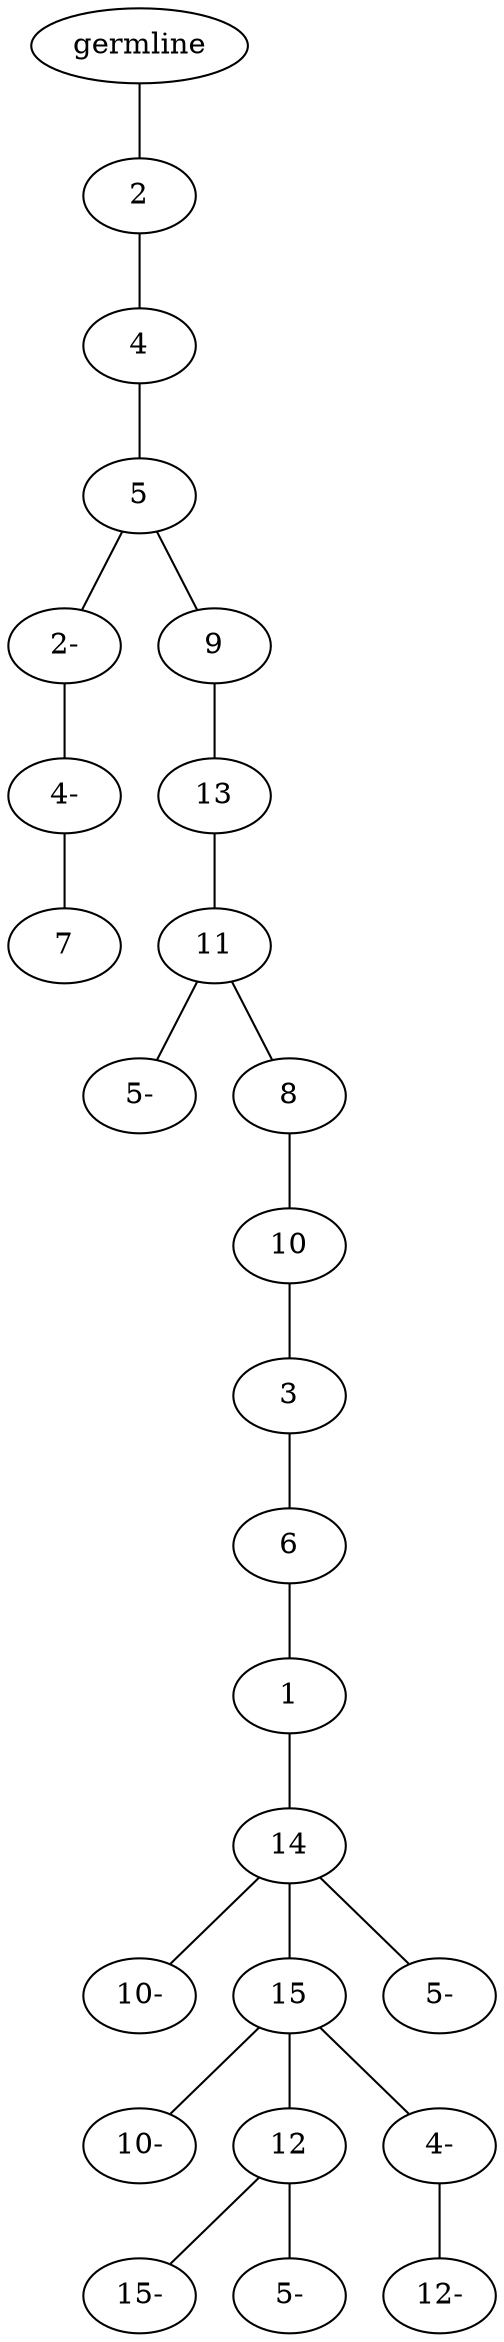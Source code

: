 graph tree {
    "139991391028032" [label="germline"];
    "139991392222416" [label="2"];
    "139991398887776" [label="4"];
    "139991390867264" [label="5"];
    "139991390866256" [label="2-"];
    "139991390864336" [label="4-"];
    "139991390866496" [label="7"];
    "139991390865584" [label="9"];
    "139991390863856" [label="13"];
    "139991390865440" [label="11"];
    "139991390866448" [label="5-"];
    "139991390865104" [label="8"];
    "139991388443648" [label="10"];
    "139991388444560" [label="3"];
    "139991388443408" [label="6"];
    "139991388444800" [label="1"];
    "139991388445520" [label="14"];
    "139991388445616" [label="10-"];
    "139991390866352" [label="15"];
    "139991390863808" [label="10-"];
    "139991390864864" [label="12"];
    "139991390863952" [label="15-"];
    "139991390864480" [label="5-"];
    "139991390864096" [label="4-"];
    "139991390864288" [label="12-"];
    "139991388446384" [label="5-"];
    "139991391028032" -- "139991392222416";
    "139991392222416" -- "139991398887776";
    "139991398887776" -- "139991390867264";
    "139991390867264" -- "139991390866256";
    "139991390867264" -- "139991390865584";
    "139991390866256" -- "139991390864336";
    "139991390864336" -- "139991390866496";
    "139991390865584" -- "139991390863856";
    "139991390863856" -- "139991390865440";
    "139991390865440" -- "139991390866448";
    "139991390865440" -- "139991390865104";
    "139991390865104" -- "139991388443648";
    "139991388443648" -- "139991388444560";
    "139991388444560" -- "139991388443408";
    "139991388443408" -- "139991388444800";
    "139991388444800" -- "139991388445520";
    "139991388445520" -- "139991388445616";
    "139991388445520" -- "139991390866352";
    "139991388445520" -- "139991388446384";
    "139991390866352" -- "139991390863808";
    "139991390866352" -- "139991390864864";
    "139991390866352" -- "139991390864096";
    "139991390864864" -- "139991390863952";
    "139991390864864" -- "139991390864480";
    "139991390864096" -- "139991390864288";
}
